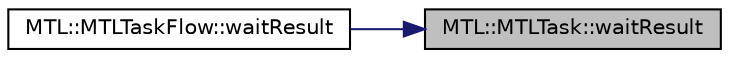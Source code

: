digraph "MTL::MTLTask::waitResult"
{
 // LATEX_PDF_SIZE
  edge [fontname="Helvetica",fontsize="10",labelfontname="Helvetica",labelfontsize="10"];
  node [fontname="Helvetica",fontsize="10",shape=record];
  rankdir="RL";
  Node1 [label="MTL::MTLTask::waitResult",height=0.2,width=0.4,color="black", fillcolor="grey75", style="filled", fontcolor="black",tooltip="Wait for the result of the task."];
  Node1 -> Node2 [dir="back",color="midnightblue",fontsize="10",style="solid",fontname="Helvetica"];
  Node2 [label="MTL::MTLTaskFlow::waitResult",height=0.2,width=0.4,color="black", fillcolor="white", style="filled",URL="$d7/d79/classMTL_1_1MTLTaskFlow.html#a53a5ef5faaf8970af552ea589e8f946c",tooltip="Wait for the task to finish."];
}
